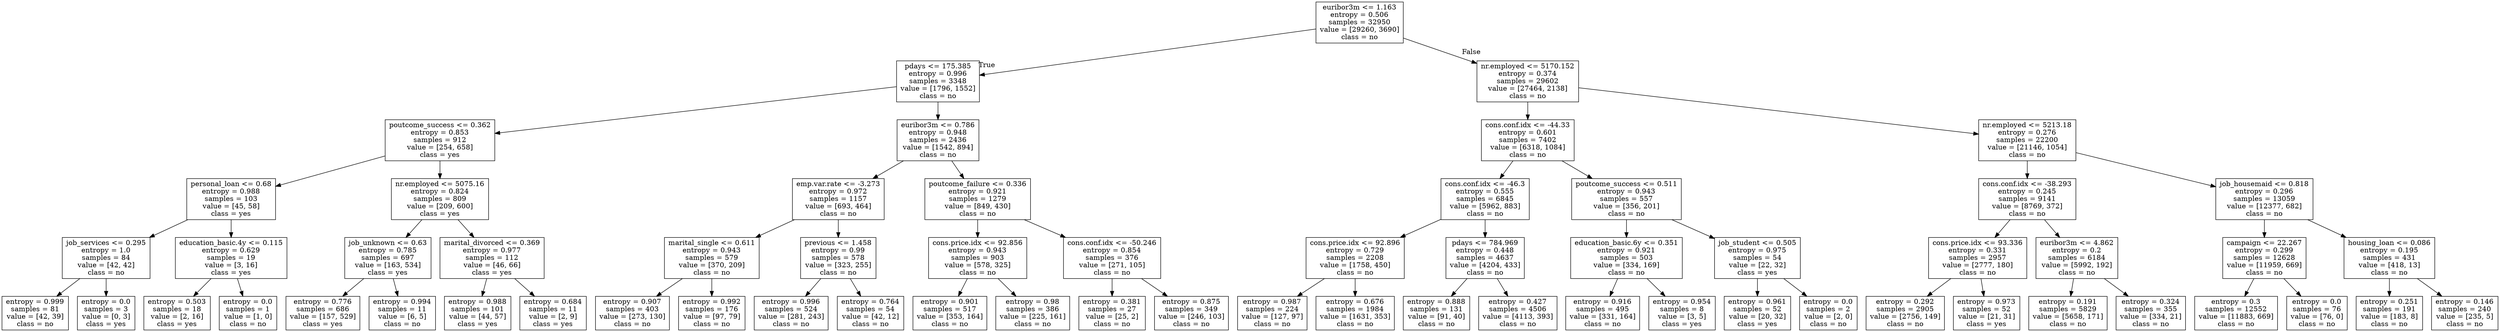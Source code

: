 digraph Tree {
node [shape=box] ;
0 [label="euribor3m <= 1.163\nentropy = 0.506\nsamples = 32950\nvalue = [29260, 3690]\nclass = no"] ;
1 [label="pdays <= 175.385\nentropy = 0.996\nsamples = 3348\nvalue = [1796, 1552]\nclass = no"] ;
0 -> 1 [labeldistance=2.5, labelangle=45, headlabel="True"] ;
2 [label="poutcome_success <= 0.362\nentropy = 0.853\nsamples = 912\nvalue = [254, 658]\nclass = yes"] ;
1 -> 2 ;
3 [label="personal_loan <= 0.68\nentropy = 0.988\nsamples = 103\nvalue = [45, 58]\nclass = yes"] ;
2 -> 3 ;
4 [label="job_services <= 0.295\nentropy = 1.0\nsamples = 84\nvalue = [42, 42]\nclass = no"] ;
3 -> 4 ;
5 [label="entropy = 0.999\nsamples = 81\nvalue = [42, 39]\nclass = no"] ;
4 -> 5 ;
6 [label="entropy = 0.0\nsamples = 3\nvalue = [0, 3]\nclass = yes"] ;
4 -> 6 ;
7 [label="education_basic.4y <= 0.115\nentropy = 0.629\nsamples = 19\nvalue = [3, 16]\nclass = yes"] ;
3 -> 7 ;
8 [label="entropy = 0.503\nsamples = 18\nvalue = [2, 16]\nclass = yes"] ;
7 -> 8 ;
9 [label="entropy = 0.0\nsamples = 1\nvalue = [1, 0]\nclass = no"] ;
7 -> 9 ;
10 [label="nr.employed <= 5075.16\nentropy = 0.824\nsamples = 809\nvalue = [209, 600]\nclass = yes"] ;
2 -> 10 ;
11 [label="job_unknown <= 0.63\nentropy = 0.785\nsamples = 697\nvalue = [163, 534]\nclass = yes"] ;
10 -> 11 ;
12 [label="entropy = 0.776\nsamples = 686\nvalue = [157, 529]\nclass = yes"] ;
11 -> 12 ;
13 [label="entropy = 0.994\nsamples = 11\nvalue = [6, 5]\nclass = no"] ;
11 -> 13 ;
14 [label="marital_divorced <= 0.369\nentropy = 0.977\nsamples = 112\nvalue = [46, 66]\nclass = yes"] ;
10 -> 14 ;
15 [label="entropy = 0.988\nsamples = 101\nvalue = [44, 57]\nclass = yes"] ;
14 -> 15 ;
16 [label="entropy = 0.684\nsamples = 11\nvalue = [2, 9]\nclass = yes"] ;
14 -> 16 ;
17 [label="euribor3m <= 0.786\nentropy = 0.948\nsamples = 2436\nvalue = [1542, 894]\nclass = no"] ;
1 -> 17 ;
18 [label="emp.var.rate <= -3.273\nentropy = 0.972\nsamples = 1157\nvalue = [693, 464]\nclass = no"] ;
17 -> 18 ;
19 [label="marital_single <= 0.611\nentropy = 0.943\nsamples = 579\nvalue = [370, 209]\nclass = no"] ;
18 -> 19 ;
20 [label="entropy = 0.907\nsamples = 403\nvalue = [273, 130]\nclass = no"] ;
19 -> 20 ;
21 [label="entropy = 0.992\nsamples = 176\nvalue = [97, 79]\nclass = no"] ;
19 -> 21 ;
22 [label="previous <= 1.458\nentropy = 0.99\nsamples = 578\nvalue = [323, 255]\nclass = no"] ;
18 -> 22 ;
23 [label="entropy = 0.996\nsamples = 524\nvalue = [281, 243]\nclass = no"] ;
22 -> 23 ;
24 [label="entropy = 0.764\nsamples = 54\nvalue = [42, 12]\nclass = no"] ;
22 -> 24 ;
25 [label="poutcome_failure <= 0.336\nentropy = 0.921\nsamples = 1279\nvalue = [849, 430]\nclass = no"] ;
17 -> 25 ;
26 [label="cons.price.idx <= 92.856\nentropy = 0.943\nsamples = 903\nvalue = [578, 325]\nclass = no"] ;
25 -> 26 ;
27 [label="entropy = 0.901\nsamples = 517\nvalue = [353, 164]\nclass = no"] ;
26 -> 27 ;
28 [label="entropy = 0.98\nsamples = 386\nvalue = [225, 161]\nclass = no"] ;
26 -> 28 ;
29 [label="cons.conf.idx <= -50.246\nentropy = 0.854\nsamples = 376\nvalue = [271, 105]\nclass = no"] ;
25 -> 29 ;
30 [label="entropy = 0.381\nsamples = 27\nvalue = [25, 2]\nclass = no"] ;
29 -> 30 ;
31 [label="entropy = 0.875\nsamples = 349\nvalue = [246, 103]\nclass = no"] ;
29 -> 31 ;
32 [label="nr.employed <= 5170.152\nentropy = 0.374\nsamples = 29602\nvalue = [27464, 2138]\nclass = no"] ;
0 -> 32 [labeldistance=2.5, labelangle=-45, headlabel="False"] ;
33 [label="cons.conf.idx <= -44.33\nentropy = 0.601\nsamples = 7402\nvalue = [6318, 1084]\nclass = no"] ;
32 -> 33 ;
34 [label="cons.conf.idx <= -46.3\nentropy = 0.555\nsamples = 6845\nvalue = [5962, 883]\nclass = no"] ;
33 -> 34 ;
35 [label="cons.price.idx <= 92.896\nentropy = 0.729\nsamples = 2208\nvalue = [1758, 450]\nclass = no"] ;
34 -> 35 ;
36 [label="entropy = 0.987\nsamples = 224\nvalue = [127, 97]\nclass = no"] ;
35 -> 36 ;
37 [label="entropy = 0.676\nsamples = 1984\nvalue = [1631, 353]\nclass = no"] ;
35 -> 37 ;
38 [label="pdays <= 784.969\nentropy = 0.448\nsamples = 4637\nvalue = [4204, 433]\nclass = no"] ;
34 -> 38 ;
39 [label="entropy = 0.888\nsamples = 131\nvalue = [91, 40]\nclass = no"] ;
38 -> 39 ;
40 [label="entropy = 0.427\nsamples = 4506\nvalue = [4113, 393]\nclass = no"] ;
38 -> 40 ;
41 [label="poutcome_success <= 0.511\nentropy = 0.943\nsamples = 557\nvalue = [356, 201]\nclass = no"] ;
33 -> 41 ;
42 [label="education_basic.6y <= 0.351\nentropy = 0.921\nsamples = 503\nvalue = [334, 169]\nclass = no"] ;
41 -> 42 ;
43 [label="entropy = 0.916\nsamples = 495\nvalue = [331, 164]\nclass = no"] ;
42 -> 43 ;
44 [label="entropy = 0.954\nsamples = 8\nvalue = [3, 5]\nclass = yes"] ;
42 -> 44 ;
45 [label="job_student <= 0.505\nentropy = 0.975\nsamples = 54\nvalue = [22, 32]\nclass = yes"] ;
41 -> 45 ;
46 [label="entropy = 0.961\nsamples = 52\nvalue = [20, 32]\nclass = yes"] ;
45 -> 46 ;
47 [label="entropy = 0.0\nsamples = 2\nvalue = [2, 0]\nclass = no"] ;
45 -> 47 ;
48 [label="nr.employed <= 5213.18\nentropy = 0.276\nsamples = 22200\nvalue = [21146, 1054]\nclass = no"] ;
32 -> 48 ;
49 [label="cons.conf.idx <= -38.293\nentropy = 0.245\nsamples = 9141\nvalue = [8769, 372]\nclass = no"] ;
48 -> 49 ;
50 [label="cons.price.idx <= 93.336\nentropy = 0.331\nsamples = 2957\nvalue = [2777, 180]\nclass = no"] ;
49 -> 50 ;
51 [label="entropy = 0.292\nsamples = 2905\nvalue = [2756, 149]\nclass = no"] ;
50 -> 51 ;
52 [label="entropy = 0.973\nsamples = 52\nvalue = [21, 31]\nclass = yes"] ;
50 -> 52 ;
53 [label="euribor3m <= 4.862\nentropy = 0.2\nsamples = 6184\nvalue = [5992, 192]\nclass = no"] ;
49 -> 53 ;
54 [label="entropy = 0.191\nsamples = 5829\nvalue = [5658, 171]\nclass = no"] ;
53 -> 54 ;
55 [label="entropy = 0.324\nsamples = 355\nvalue = [334, 21]\nclass = no"] ;
53 -> 55 ;
56 [label="job_housemaid <= 0.818\nentropy = 0.296\nsamples = 13059\nvalue = [12377, 682]\nclass = no"] ;
48 -> 56 ;
57 [label="campaign <= 22.267\nentropy = 0.299\nsamples = 12628\nvalue = [11959, 669]\nclass = no"] ;
56 -> 57 ;
58 [label="entropy = 0.3\nsamples = 12552\nvalue = [11883, 669]\nclass = no"] ;
57 -> 58 ;
59 [label="entropy = 0.0\nsamples = 76\nvalue = [76, 0]\nclass = no"] ;
57 -> 59 ;
60 [label="housing_loan <= 0.086\nentropy = 0.195\nsamples = 431\nvalue = [418, 13]\nclass = no"] ;
56 -> 60 ;
61 [label="entropy = 0.251\nsamples = 191\nvalue = [183, 8]\nclass = no"] ;
60 -> 61 ;
62 [label="entropy = 0.146\nsamples = 240\nvalue = [235, 5]\nclass = no"] ;
60 -> 62 ;
}